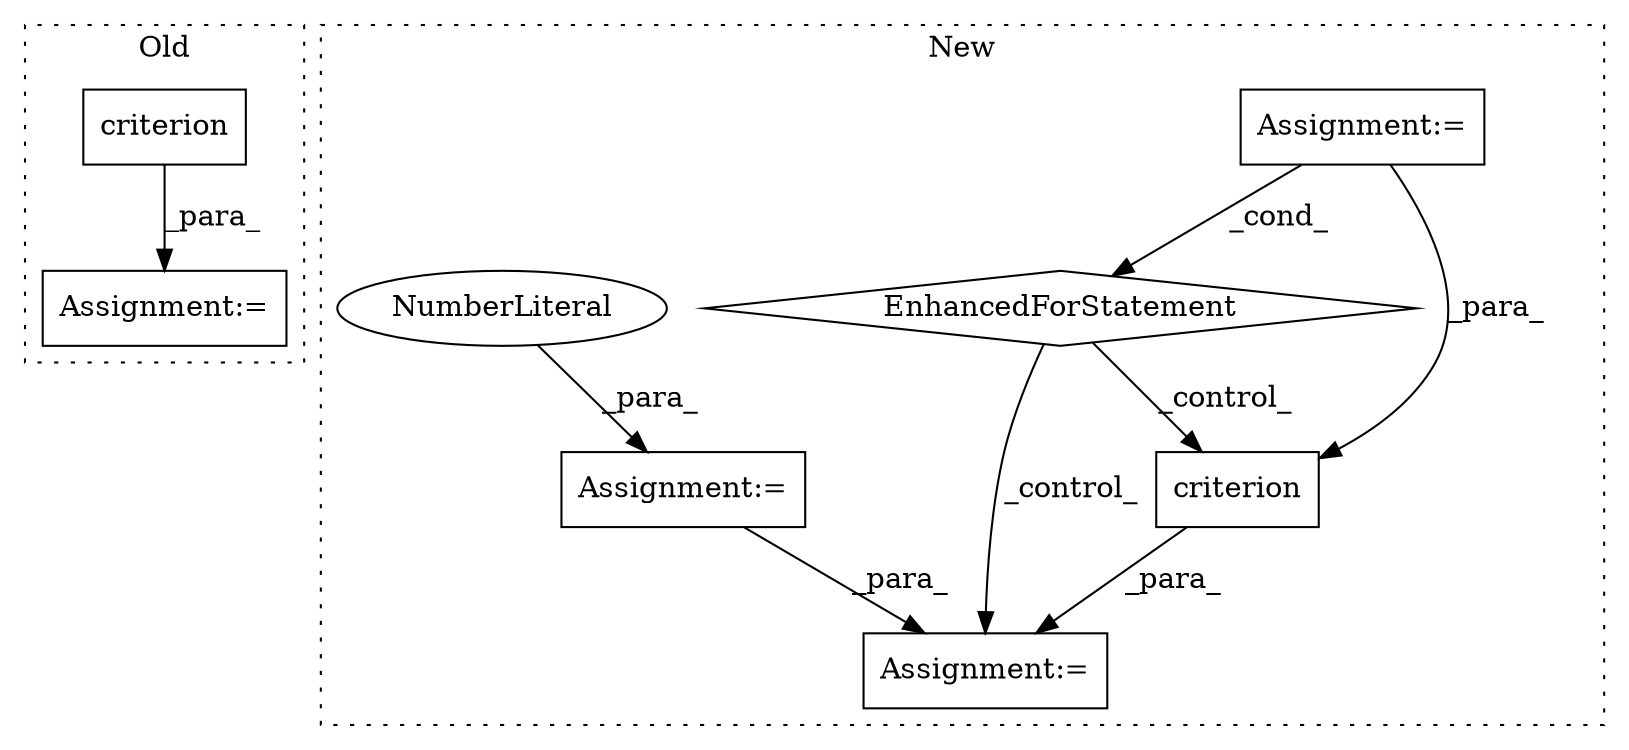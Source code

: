 digraph G {
subgraph cluster0 {
1 [label="criterion" a="32" s="6964,6990" l="10,1" shape="box"];
6 [label="Assignment:=" a="7" s="6963" l="1" shape="box"];
label = "Old";
style="dotted";
}
subgraph cluster1 {
2 [label="EnhancedForStatement" a="70" s="7289,7364" l="61,2" shape="diamond"];
3 [label="criterion" a="32" s="7384,7416" l="10,1" shape="box"];
4 [label="Assignment:=" a="7" s="7289,7364" l="61,2" shape="box"];
5 [label="Assignment:=" a="7" s="7382" l="2" shape="box"];
7 [label="Assignment:=" a="7" s="7277" l="1" shape="box"];
8 [label="NumberLiteral" a="34" s="7278" l="1" shape="ellipse"];
label = "New";
style="dotted";
}
1 -> 6 [label="_para_"];
2 -> 5 [label="_control_"];
2 -> 3 [label="_control_"];
3 -> 5 [label="_para_"];
4 -> 2 [label="_cond_"];
4 -> 3 [label="_para_"];
7 -> 5 [label="_para_"];
8 -> 7 [label="_para_"];
}